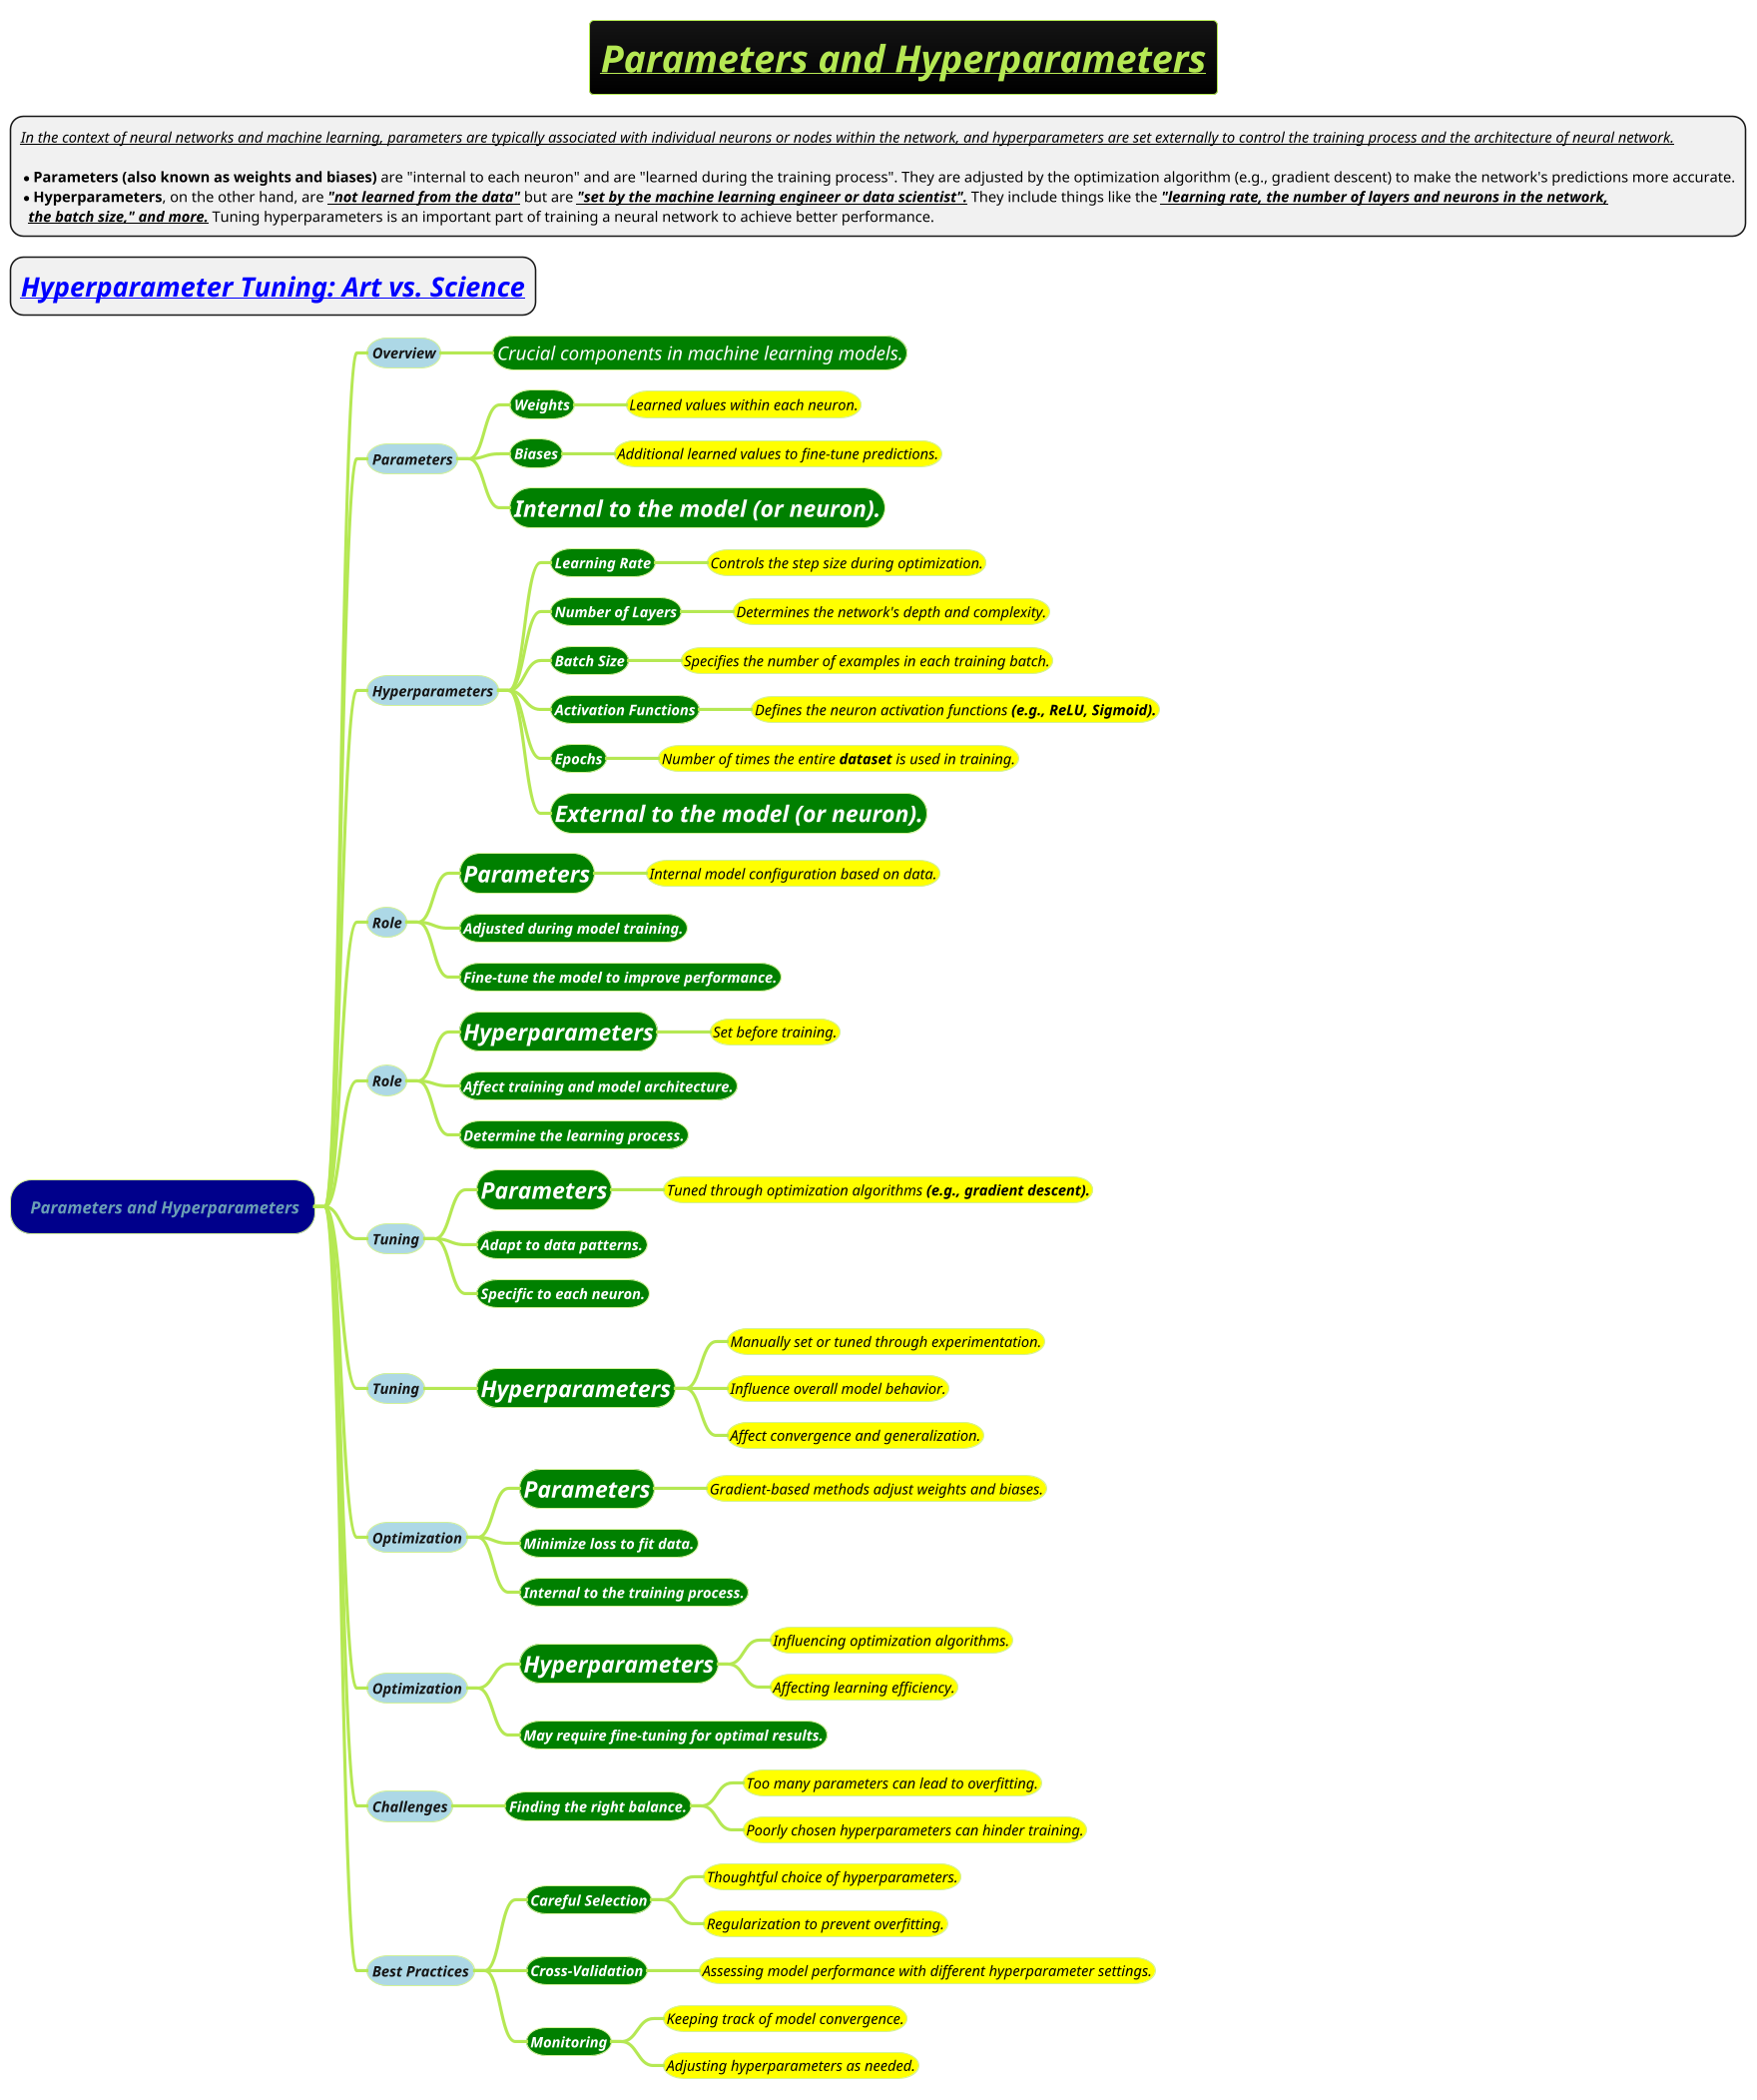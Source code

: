 @startmindmap
title =<i><b><u>Parameters and Hyperparameters
*:<i><u>In the context of neural networks and machine learning, parameters are typically associated with individual neurons or nodes within the network, and hyperparameters are set externally to control the training process and the architecture of neural network.

* **Parameters (also known as weights and biases)** are "internal to each neuron" and are "learned during the training process". They are adjusted by the optimization algorithm (e.g., gradient descent) to make the network's predictions more accurate.
* **Hyperparameters**, on the other hand, are <b><i><u>"not learned from the data"</u></i></b> but are <b><i><u>"set by the machine learning engineer or data scientist".</u></i></b> They include things like the <b><i><u>"learning rate, the number of layers and neurons in the network,
  <b><i><u>the batch size," and more.</u></i></b> Tuning hyperparameters is an important part of training a neural network to achieve better performance.;
* =<i><b>[[Hyperparameter-Tuning-Art-vs-Science.puml Hyperparameter Tuning: Art vs. Science]]

!theme hacker
*[#darkblue] <i> Parameters and Hyperparameters
**[#lightblue] <i><size:14>Overview
***[#green] <color #white><i><size:18>Crucial components in machine learning models.
**[#lightblue] <i><size:14>Parameters
***[#green] <b><color #white><i><size:14>Weights
****[#yellow] <color #black><i><size:14>Learned values within each neuron.
***[#green] <b><color #white><i><size:14>Biases
****[#yellow] <color #black><i><size:14>Additional learned values to fine-tune predictions.
***[#green] <b><color #white><i><size:22>Internal to the model (or neuron).
**[#lightblue] <i><size:14>Hyperparameters
***[#green] <b><color #white><i><size:14>Learning Rate
****[#yellow] <color #black><i><size:14>Controls the step size during optimization.
***[#green] <b><color #white><i><size:14>Number of Layers
****[#yellow] <color #black><i><size:14>Determines the network's depth and complexity.
***[#green] <b><color #white><i><size:14>Batch Size
****[#yellow] <color #black><i><size:14>Specifies the number of examples in each training batch.
***[#green] <b><color #white><i><size:14>Activation Functions
****[#yellow] <color #black><i><size:14>Defines the neuron activation functions <b>(e.g., ReLU, Sigmoid).
***[#green] <b><color #white><i><size:14>Epochs
****[#yellow] <color #black><i><size:14>Number of times the entire **dataset** is used in training.
***[#green] <b><color #white><i><size:22>External to the model (or neuron).
**[#lightblue] <i><size:14>Role
***[#green] <b><color #white><i><size:22>Parameters
****[#yellow] <color #black><i><size:14>Internal model configuration based on data.
***[#green] <b><color #white><i><size:14>Adjusted during model training.
***[#green] <b><color #white><i><size:14>Fine-tune the model to improve performance.
**[#lightblue] <i><size:14>Role
***[#green] <b><color #white><i><size:22>Hyperparameters
****[#yellow] <color #black><i><size:14>Set before training.
***[#green] <b><color #white><i><size:14>Affect training and model architecture.
***[#green] <b><color #white><i><size:14>Determine the learning process.
**[#lightblue] <i><size:14>Tuning
***[#green] <b><color #white><i><size:22>Parameters
****[#yellow] <color #black><i><size:14>Tuned through optimization algorithms <b>(e.g., gradient descent).
***[#green] <b><color #white><i><size:14>Adapt to data patterns.
***[#green] <b><color #white><i><size:14>Specific to each neuron.
**[#lightblue] <i><size:14>Tuning
***[#green] <b><color #white><i><size:22>Hyperparameters
****[#yellow] <color #black><i><size:14>Manually set or tuned through experimentation.
****[#yellow] <color #black><i><size:14>Influence overall model behavior.
****[#yellow] <color #black><i><size:14>Affect convergence and generalization.
**[#lightblue] <i><size:14>Optimization
***[#green] <b><color #white><i><size:22>Parameters
****[#yellow] <color #black><i><size:14>Gradient-based methods adjust weights and biases.
***[#green] <b><color #white><i><size:14>Minimize loss to fit data.
***[#green] <b><color #white><i><size:14>Internal to the training process.
**[#lightblue] <i><size:14>Optimization
***[#green] <b><color #white><i><size:22>Hyperparameters
****[#yellow] <color #black><i><size:14>Influencing optimization algorithms.
****[#yellow] <color #black><i><size:14>Affecting learning efficiency.
***[#green] <b><color #white><i><size:14>May require fine-tuning for optimal results.
**[#lightblue] <i><size:14>Challenges
***[#green] <b><color #white><i><size:14>Finding the right balance.
****[#yellow] <color #black><i><size:14>Too many parameters can lead to overfitting.
****[#yellow] <color #black><i><size:14>Poorly chosen hyperparameters can hinder training.
**[#lightblue] <i><size:14>Best Practices
***[#green] <b><color #white><i><size:14>Careful Selection
****[#yellow] <color #black><i><size:14>Thoughtful choice of hyperparameters.
****[#yellow] <color #black><i><size:14>Regularization to prevent overfitting.
***[#green] <b><color #white><i><size:14>Cross-Validation
****[#yellow] <color #black><i><size:14>Assessing model performance with different hyperparameter settings.
***[#green] <b><color #white><i><size:14>Monitoring
****[#yellow] <color #black><i><size:14>Keeping track of model convergence.
****[#yellow] <color #black><i><size:14>Adjusting hyperparameters as needed.
@endmindmap
